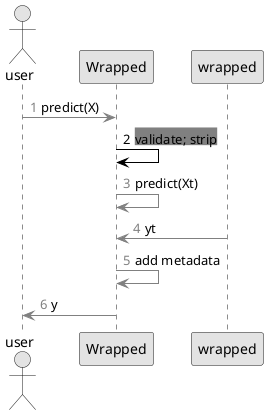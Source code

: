 @startuml

skinparam monochrome true
skinparam shadowing false

actor user
participant Wrapped
participant wrapped

autonumber 1 "<font color=grey>"
user -[#grey]> Wrapped: <back:white>predict(X)</back>
autonumber 2 "<font color=black>"
Wrapped -[#black]> Wrapped: <back:grey>validate; strip</back>
autonumber 3 "<font color=grey>"
Wrapped -[#grey]> Wrapped: <back:white>predict(Xt)</back>
autonumber 4 "<font color=grey>"
wrapped -[#grey]> Wrapped: <back:white>yt</back>
autonumber 5 "<font color=grey>"
Wrapped -[#grey]> Wrapped: <back:white>add metadata</back>
autonumber 6 "<font color=grey>"
Wrapped -[#grey]> user: <back:white>y</back>

@enduml